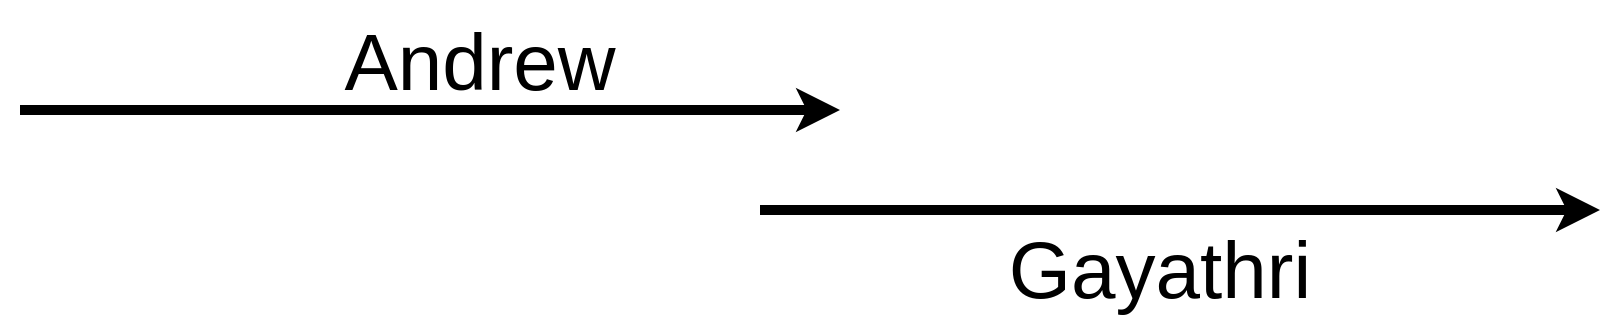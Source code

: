 <mxfile version="10.6.7" type="github"><diagram id="1j5zI4exkgHvG7q80meA" name="Page-1"><mxGraphModel dx="1158" dy="758" grid="1" gridSize="10" guides="1" tooltips="1" connect="1" arrows="1" fold="1" page="1" pageScale="1" pageWidth="850" pageHeight="1100" math="0" shadow="0"><root><mxCell id="0"/><mxCell id="1" parent="0"/><mxCell id="5Ho3FphEjTkJidr7mqFE-1" value="" style="endArrow=classic;html=1;strokeWidth=5;" edge="1" parent="1"><mxGeometry width="50" height="50" relative="1" as="geometry"><mxPoint x="30" y="80" as="sourcePoint"/><mxPoint x="440" y="80" as="targetPoint"/></mxGeometry></mxCell><mxCell id="5Ho3FphEjTkJidr7mqFE-2" value="" style="endArrow=classic;html=1;strokeWidth=5;" edge="1" parent="1"><mxGeometry width="50" height="50" relative="1" as="geometry"><mxPoint x="400" y="130" as="sourcePoint"/><mxPoint x="820" y="130" as="targetPoint"/></mxGeometry></mxCell><mxCell id="5Ho3FphEjTkJidr7mqFE-4" value="&lt;font style=&quot;font-size: 40px&quot;&gt;Andrew&lt;/font&gt;" style="text;html=1;strokeColor=none;fillColor=none;align=center;verticalAlign=middle;whiteSpace=wrap;rounded=0;" vertex="1" parent="1"><mxGeometry x="180" y="25" width="160" height="60" as="geometry"/></mxCell><mxCell id="5Ho3FphEjTkJidr7mqFE-5" value="&lt;font style=&quot;font-size: 40px&quot;&gt;Gayathri&lt;/font&gt;" style="text;html=1;strokeColor=none;fillColor=none;align=center;verticalAlign=middle;whiteSpace=wrap;rounded=0;" vertex="1" parent="1"><mxGeometry x="520" y="129" width="160" height="60" as="geometry"/></mxCell></root></mxGraphModel></diagram></mxfile>